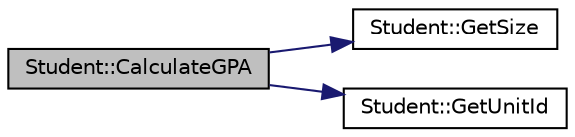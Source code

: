 digraph G
{
  edge [fontname="Helvetica",fontsize=10,labelfontname="Helvetica",labelfontsize=10];
  node [fontname="Helvetica",fontsize=10,shape=record];
  rankdir=LR;
  Node1 [label="Student::CalculateGPA",height=0.2,width=0.4,color="black", fillcolor="grey75", style="filled" fontcolor="black"];
  Node1 -> Node2 [color="midnightblue",fontsize=10,style="solid",fontname="Helvetica"];
  Node2 [label="Student::GetSize",height=0.2,width=0.4,color="black", fillcolor="white", style="filled",URL="$class_student.html#105dc2ff62873b83d32edea845cdfa4b",tooltip="Returns the amount of initialised object in the vector."];
  Node1 -> Node3 [color="midnightblue",fontsize=10,style="solid",fontname="Helvetica"];
  Node3 [label="Student::GetUnitId",height=0.2,width=0.4,color="black", fillcolor="white", style="filled",URL="$class_student.html#bd7a8b93bf867a99f1c61ef9c204ca64",tooltip="Gets the Unit id at a vector index."];
}
